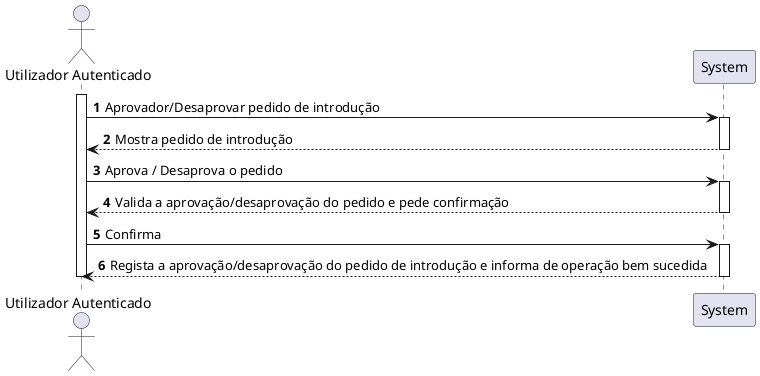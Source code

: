 @startuml
autonumber
'hide footbox

actor "Utilizador Autenticado" as ua

activate ua
ua->"System": Aprovador/Desaprovar pedido de introdução
activate "System"
"System"-->ua: Mostra pedido de introdução
deactivate "System"
ua->"System": Aprova / Desaprova o pedido
activate "System"
"System"-->ua: Valida a aprovação/desaprovação do pedido e pede confirmação
deactivate "System"
ua->"System": Confirma
activate "System"
"System"-->ua: Regista a aprovação/desaprovação do pedido de introdução e informa de operação bem sucedida


deactivate "System"
deactivate ua
@enduml
